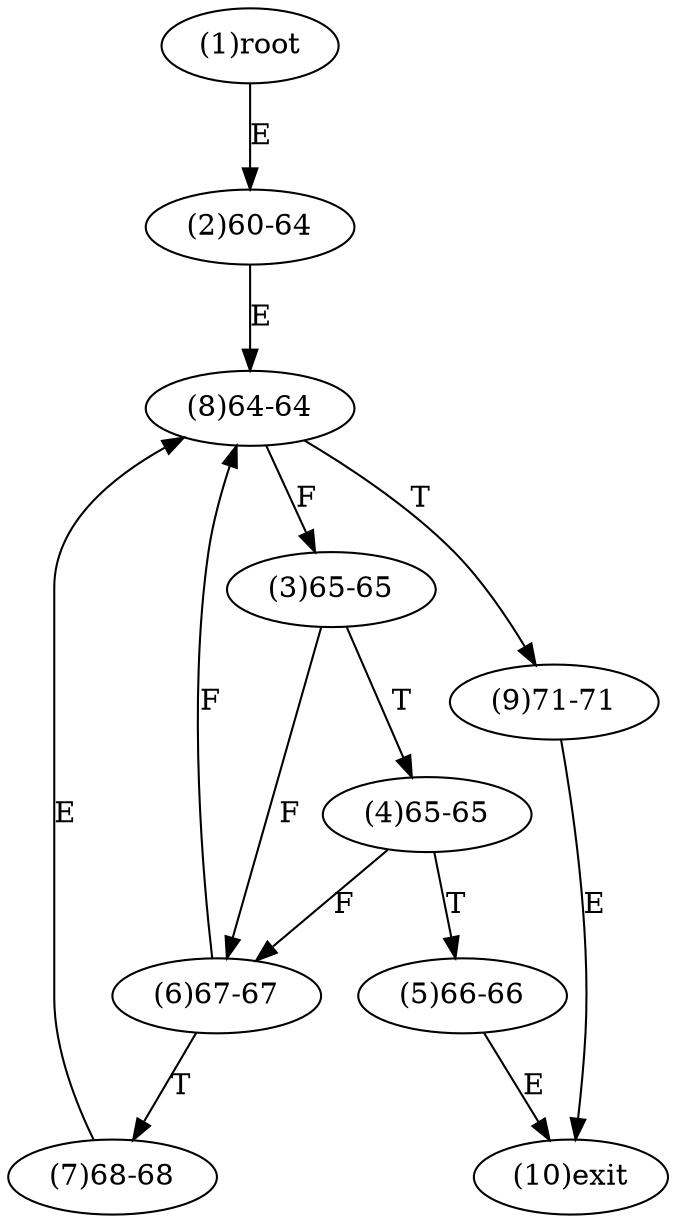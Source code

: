 digraph "" { 
1[ label="(1)root"];
2[ label="(2)60-64"];
3[ label="(3)65-65"];
4[ label="(4)65-65"];
5[ label="(5)66-66"];
6[ label="(6)67-67"];
7[ label="(7)68-68"];
8[ label="(8)64-64"];
9[ label="(9)71-71"];
10[ label="(10)exit"];
1->2[ label="E"];
2->8[ label="E"];
3->6[ label="F"];
3->4[ label="T"];
4->6[ label="F"];
4->5[ label="T"];
5->10[ label="E"];
6->8[ label="F"];
6->7[ label="T"];
7->8[ label="E"];
8->3[ label="F"];
8->9[ label="T"];
9->10[ label="E"];
}